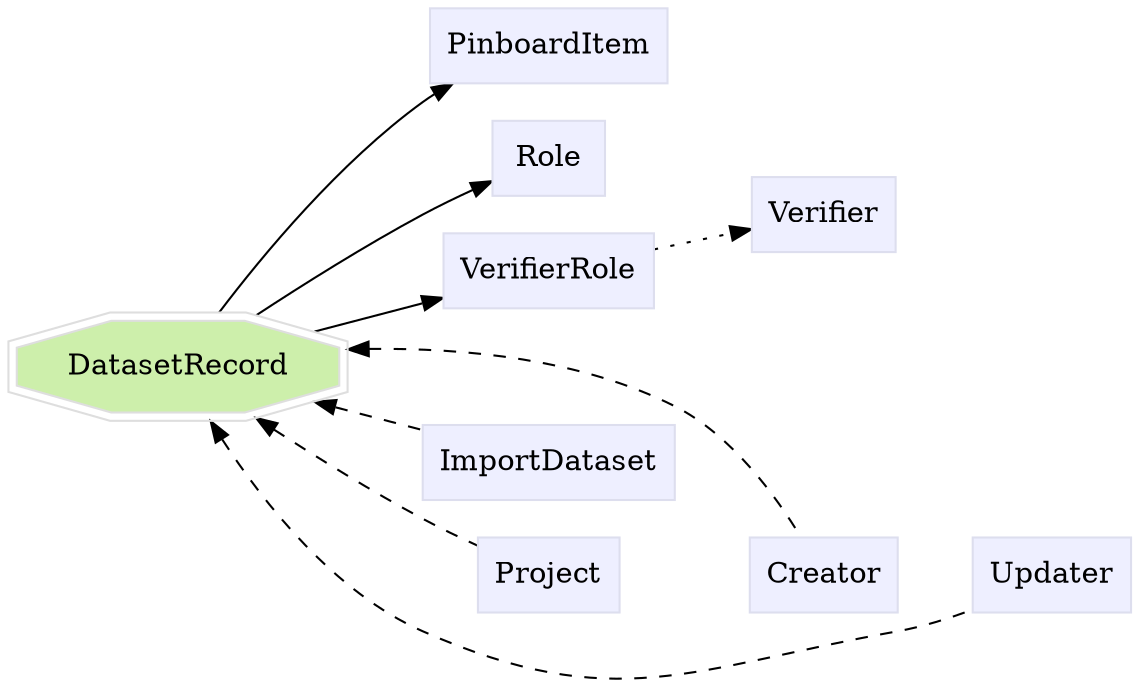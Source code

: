 digraph DatasetRecord {
	graph [bb="0,0,467.83,318.87",
		label="",
		outputorder=edgesfirst,
		rankdir=LR
	];
	node [label="\N"];
	subgraph annotator_cluster {
		graph [rank=min];
	}
	subgraph core {
	}
	subgraph supporting {
		DatasetRecord	[color="#dedede",
			fillcolor="#cdefab",
			group=target,
			height=0.61111,
			href="/develop/Data/models.html#dataset-record",
			label=DatasetRecord,
			pos="74.54,146.87",
			shape=doubleoctagon,
			style=filled,
			target=_top,
			width=2.0705];
		PinboardItem	[color="#dddeee",
			fillcolor="#eeefff",
			group=supporting,
			height=0.5,
			href="/develop/Data/models.html#pinboard-item",
			label=PinboardItem,
			pos="232.08,300.87",
			shape=box,
			style=filled,
			target=_top,
			width=1.2535];
		Role	[color="#dddeee",
			fillcolor="#eeefff",
			group=supporting,
			height=0.5,
			href="/develop/Data/models.html#role",
			label=Role,
			pos="232.08,246.87",
			shape=box,
			style=filled,
			target=_top,
			width=0.75];
		VerifierRole	[color="#dddeee",
			fillcolor="#eeefff",
			group=supporting,
			height=0.5,
			href="/develop/Data/models.html#verifier-role",
			label=VerifierRole,
			pos="232.08,192.87",
			shape=box,
			style=filled,
			target=_top,
			width=1.1493];
		Verifier	[color="#dddeee",
			fillcolor="#eeefff",
			group=supporting,
			height=0.5,
			href="/develop/Data/models.html#verifier",
			label=Verifier,
			pos="343.7,219.87",
			shape=box,
			style=filled,
			target=_top,
			width=0.79514];
		Creator	[color="#dddeee",
			fillcolor="#eeefff",
			group=supporting,
			height=0.5,
			href="/develop/Data/models.html#creator",
			label=Creator,
			pos="343.7,46.868",
			shape=box,
			style=filled,
			target=_top,
			width=0.78472];
		ImportDataset	[color="#dddeee",
			fillcolor="#eeefff",
			group=supporting,
			height=0.5,
			href="/develop/Data/models.html#import-dataset",
			label=ImportDataset,
			pos="232.08,100.87",
			shape=box,
			style=filled,
			target=_top,
			width=1.3056];
		Project	[color="#dddeee",
			fillcolor="#eeefff",
			group=supporting,
			height=0.5,
			href="/develop/Data/models.html#project",
			label=Project,
			pos="232.08,46.868",
			shape=box,
			style=filled,
			target=_top,
			width=0.75347];
		Updater	[color="#dddeee",
			fillcolor="#eeefff",
			group=supporting,
			height=0.5,
			href="/develop/Data/models.html#updater",
			label=Updater,
			pos="438.08,46.868",
			shape=box,
			style=filled,
			target=_top,
			width=0.82639];
	}
	DatasetRecord -> PinboardItem	[pos="e,197.05,282.63 91.1,169.03 110.81,196.03 146.84,241.99 185.08,273.87 186,274.64 186.95,275.4 187.92,276.15"];
	DatasetRecord -> Role	[pos="e,204.65,231.7 106.87,168.43 128.6,183.23 158.35,203.13 185.08,219.87 188.22,221.83 191.5,223.84 194.8,225.84"];
	DatasetRecord -> VerifierRole	[pos="e,190.46,180.85 129.5,162.83 145.76,167.63 163.55,172.9 179.63,177.65"];
	DatasetRecord -> Creator	[dir=back,
		pos="s,149.32,153.7 160.47,153.7 198.78,153.19 243.34,147.35 279.08,127.87 304.83,113.83 323.7,84.539 333.94,65.295",
		style=dashed];
	DatasetRecord -> ImportDataset	[dir=back,
		pos="s,129.5,130.91 140.23,127.74 155.16,123.32 170.75,118.71 184.72,114.58",
		style=dashed];
	DatasetRecord -> Project	[dir=back,
		pos="s,106.87,125.3 116.2,118.97 136.68,105.12 162,88.314 185.08,73.868 191.36,69.938 198.21,65.827 204.65,62.033",
		style=dashed];
	DatasetRecord -> Updater	[dir=back,
		pos="s,86.868,124.44 92.511,114.56 110.74,83.734 142.86,39.206 185.08,19.868 260.74,-14.79 290.73,3.536 372.33,19.868 384.39,22.283 397.01,\
26.994 407.88,31.815",
		style=dashed];
	Role -> Verifier	[pos="e,314.74,226.75 259.34,240.4 272.66,237.12 289.11,233.07 303.87,229.43",
		style=invis];
	VerifierRole -> Verifier	[pos="e,314.83,213 273.9,202.92 283.7,205.34 294.14,207.91 303.85,210.3",
		style=dotted];
	Creator -> Updater	[pos="e,408.1,46.868 372.42,46.868 380.08,46.868 388.55,46.868 396.76,46.868",
		style=invis];
	Project -> Creator	[pos="e,315.27,46.868 259.62,46.868 272.92,46.868 289.28,46.868 303.95,46.868",
		style=invis];
}
